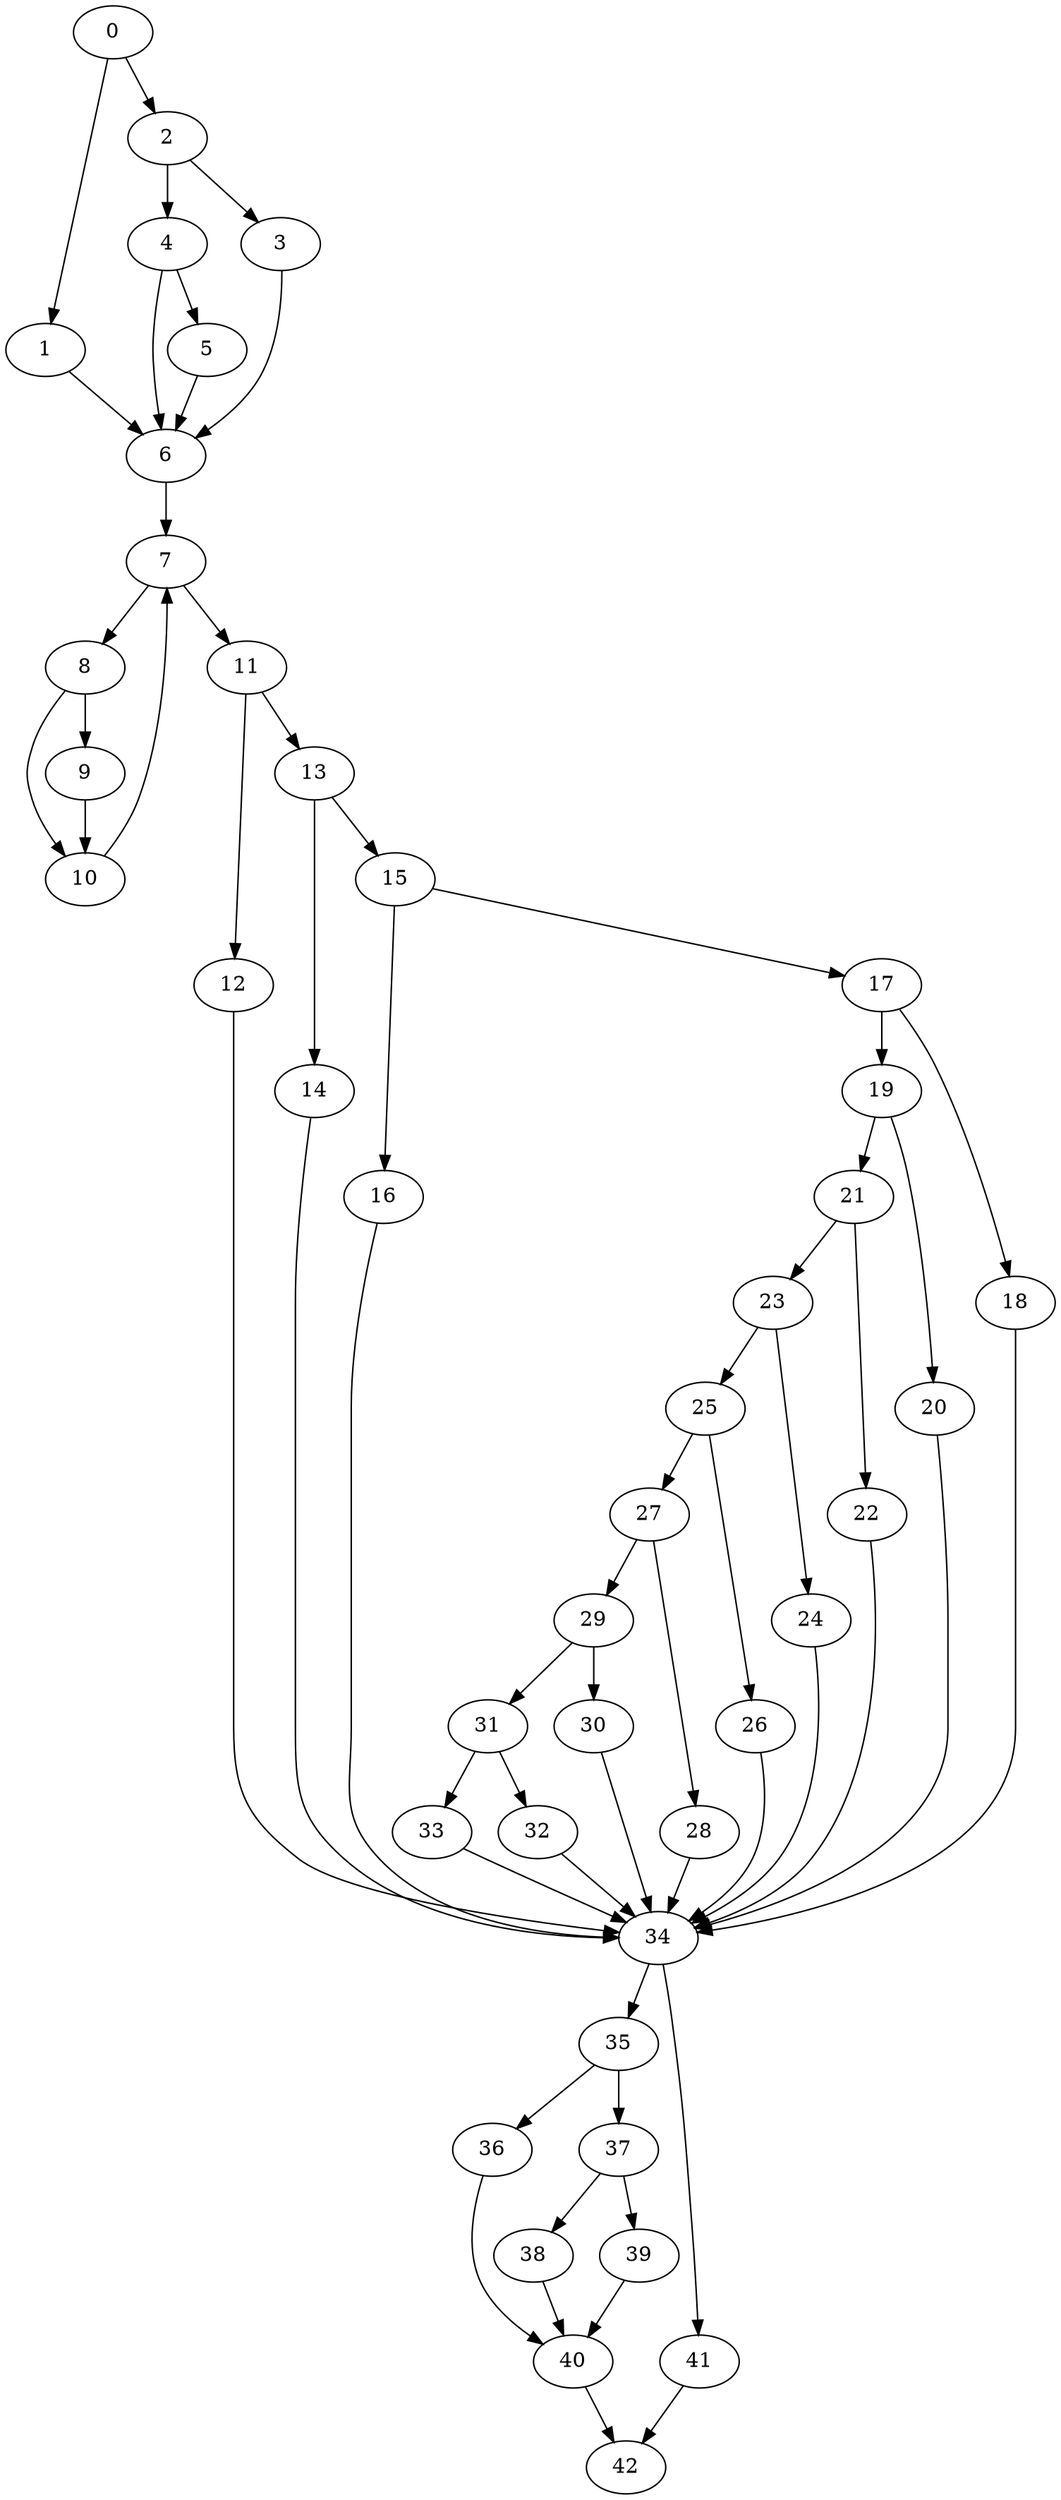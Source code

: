 digraph G {
	node0 [label="0"];
	node1 [label="1"];
	node2 [label="2"];
	node3 [label="3"];
	node4 [label="4"];
	node5 [label="5"];
	node6 [label="6"];
	node7 [label="7"];
	node8 [label="8"];
	node9 [label="9"];
	node10 [label="10"];
	node11 [label="11"];
	node12 [label="12"];
	node13 [label="13"];
	node14 [label="14"];
	node15 [label="15"];
	node16 [label="16"];
	node17 [label="17"];
	node18 [label="18"];
	node19 [label="19"];
	node20 [label="20"];
	node21 [label="21"];
	node22 [label="22"];
	node23 [label="23"];
	node24 [label="24"];
	node25 [label="25"];
	node26 [label="26"];
	node27 [label="27"];
	node28 [label="28"];
	node29 [label="29"];
	node30 [label="30"];
	node31 [label="31"];
	node32 [label="32"];
	node33 [label="33"];
	node34 [label="34"];
	node35 [label="35"];
	node36 [label="36"];
	node37 [label="37"];
	node38 [label="38"];
	node39 [label="39"];
	node40 [label="40"];
	node41 [label="41"];
	node42 [label="42"];
	subgraph U {
		edge [dir=none];
	}
	subgraph D {
		node0 -> node1 [];
		node0 -> node2 [];
		node1 -> node6 [];
		node2 -> node3 [];
		node2 -> node4 [];
		node3 -> node6 [];
		node4 -> node5 [];
		node4 -> node6 [];
		node5 -> node6 [];
		node6 -> node7 [];
		node7 -> node8 [];
		node7 -> node11 [];
		node8 -> node9 [];
		node8 -> node10 [];
		node9 -> node10 [];
		node10 -> node7 [];
		node11 -> node12 [];
		node11 -> node13 [];
		node12 -> node34 [];
		node13 -> node14 [];
		node13 -> node15 [];
		node14 -> node34 [];
		node15 -> node16 [];
		node15 -> node17 [];
		node16 -> node34 [];
		node17 -> node18 [];
		node17 -> node19 [];
		node18 -> node34 [];
		node19 -> node20 [];
		node19 -> node21 [];
		node20 -> node34 [];
		node21 -> node22 [];
		node21 -> node23 [];
		node22 -> node34 [];
		node23 -> node24 [];
		node23 -> node25 [];
		node24 -> node34 [];
		node25 -> node26 [];
		node25 -> node27 [];
		node26 -> node34 [];
		node27 -> node28 [];
		node27 -> node29 [];
		node28 -> node34 [];
		node29 -> node30 [];
		node29 -> node31 [];
		node30 -> node34 [];
		node31 -> node32 [];
		node31 -> node33 [];
		node32 -> node34 [];
		node33 -> node34 [];
		node34 -> node35 [];
		node34 -> node41 [];
		node35 -> node36 [];
		node35 -> node37 [];
		node36 -> node40 [];
		node37 -> node38 [];
		node37 -> node39 [];
		node38 -> node40 [];
		node39 -> node40 [];
		node40 -> node42 [];
		node41 -> node42 [];
	}
}
